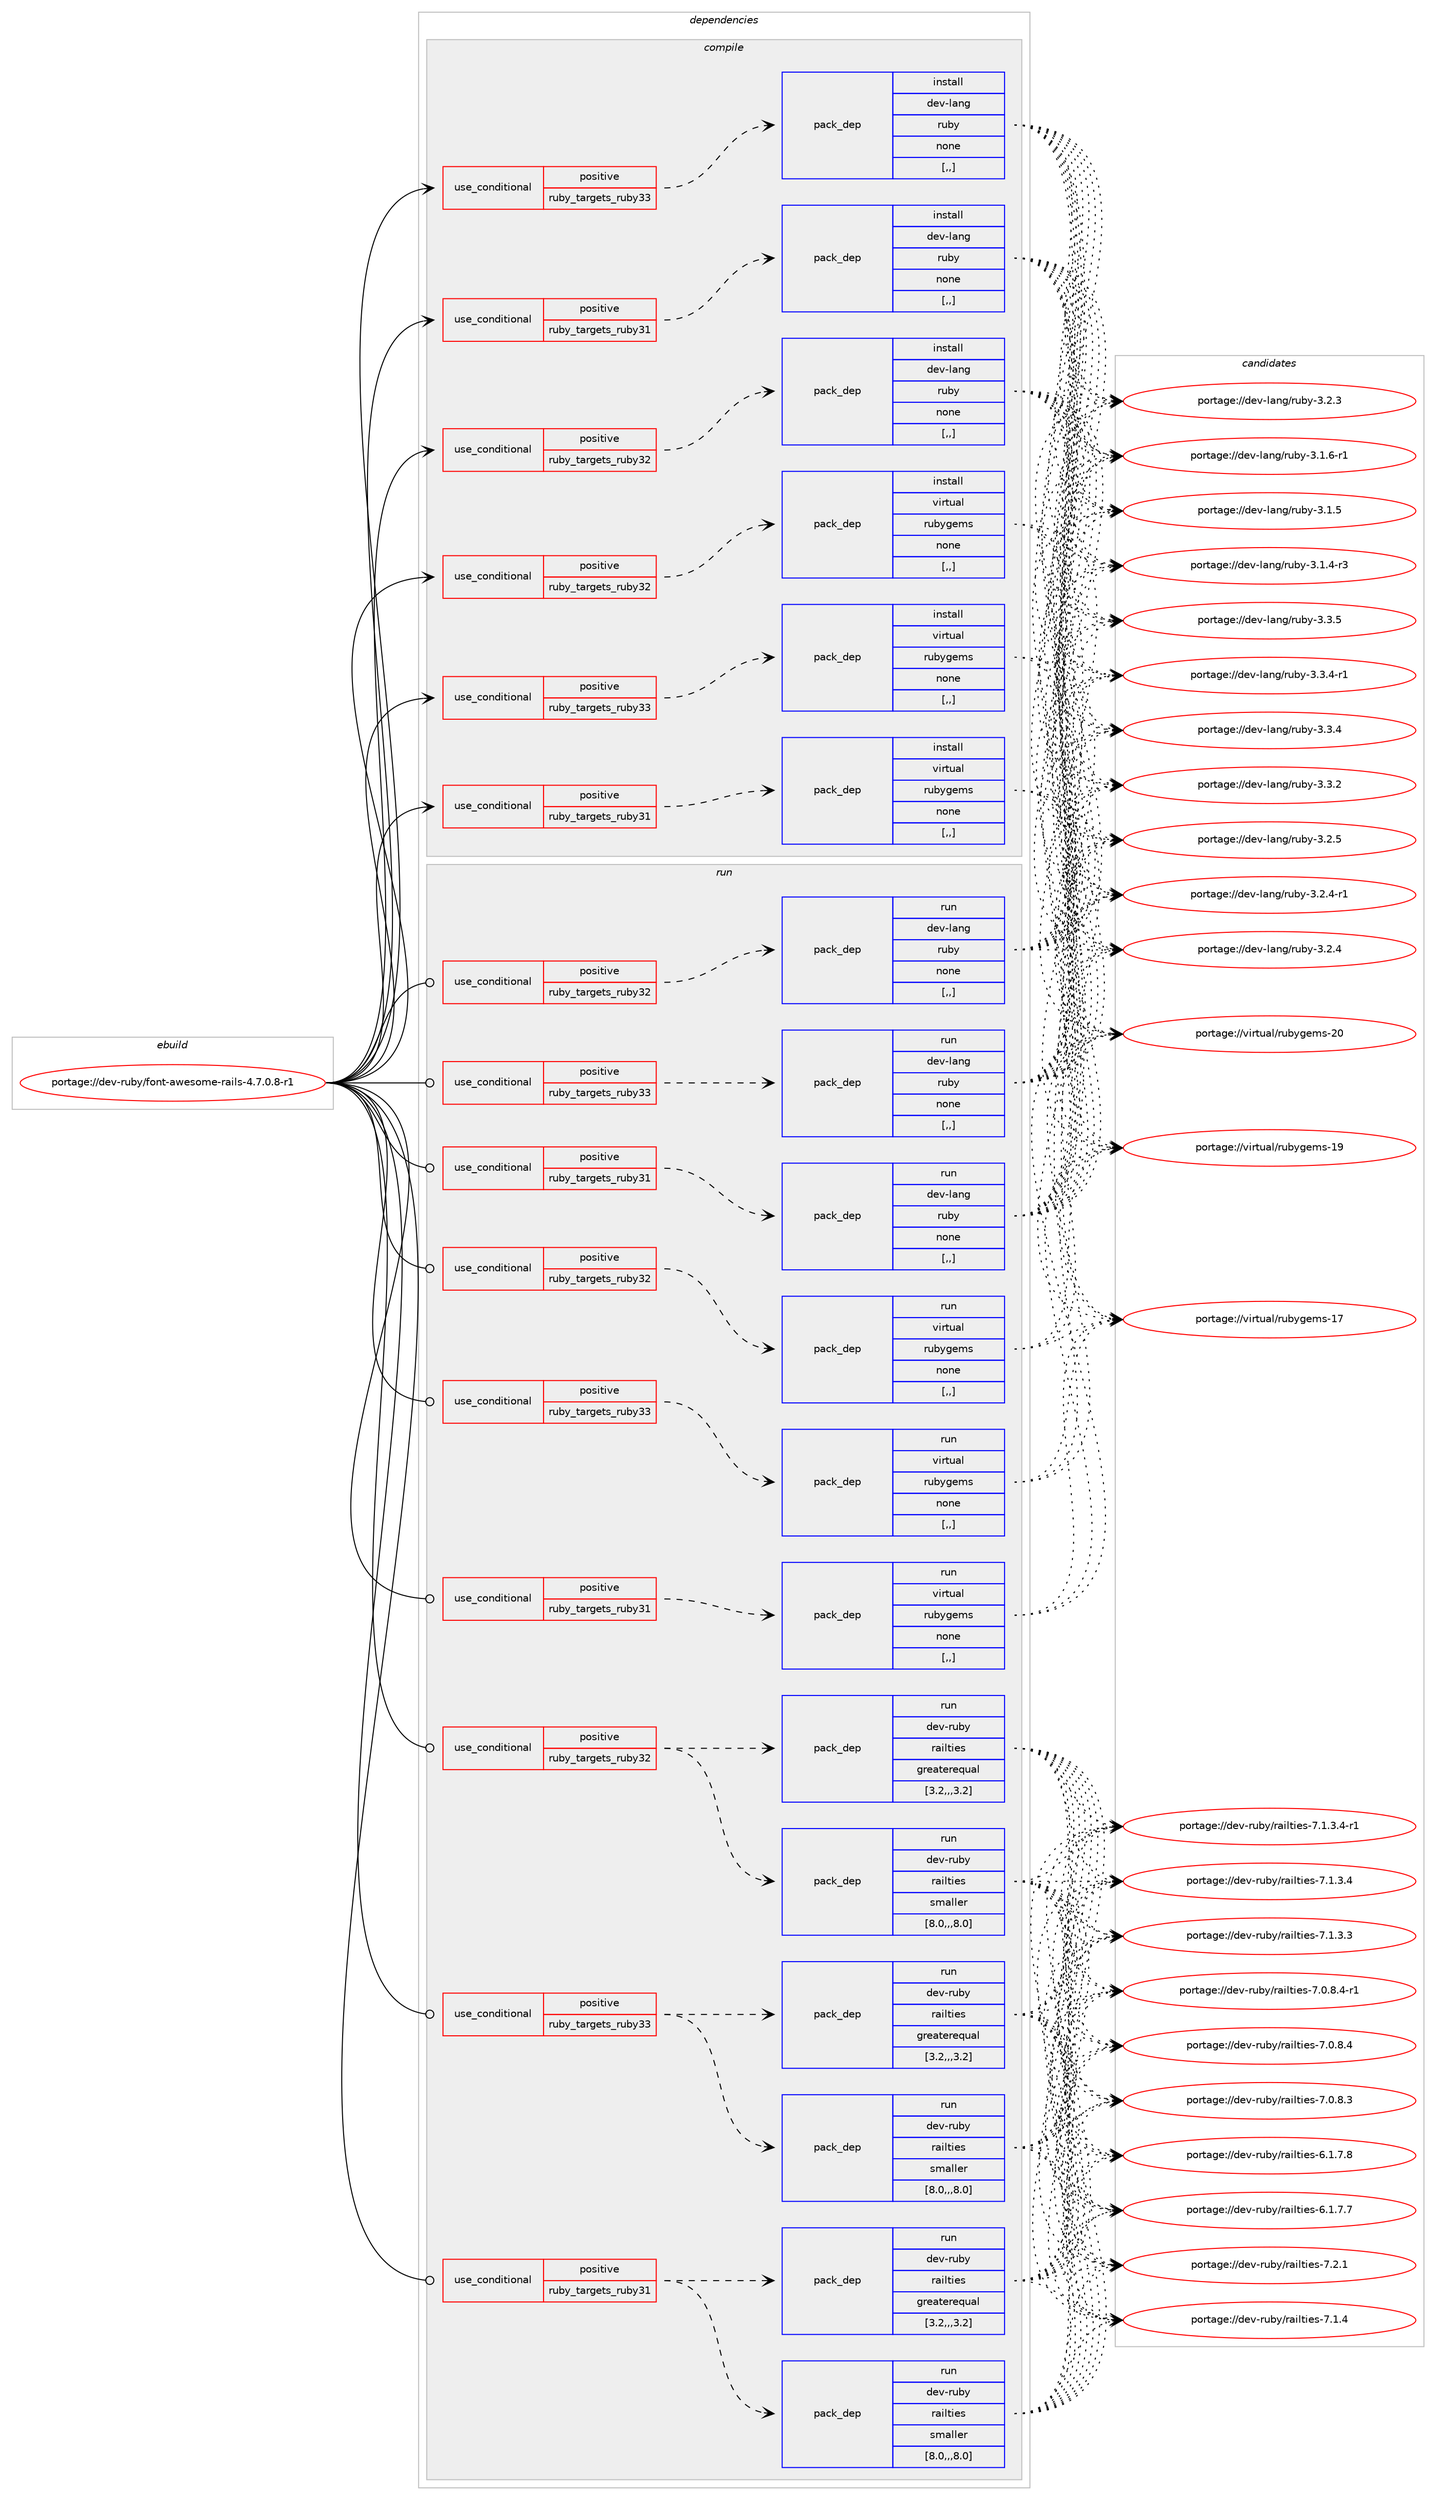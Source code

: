 digraph prolog {

# *************
# Graph options
# *************

newrank=true;
concentrate=true;
compound=true;
graph [rankdir=LR,fontname=Helvetica,fontsize=10,ranksep=1.5];#, ranksep=2.5, nodesep=0.2];
edge  [arrowhead=vee];
node  [fontname=Helvetica,fontsize=10];

# **********
# The ebuild
# **********

subgraph cluster_leftcol {
color=gray;
label=<<i>ebuild</i>>;
id [label="portage://dev-ruby/font-awesome-rails-4.7.0.8-r1", color=red, width=4, href="../dev-ruby/font-awesome-rails-4.7.0.8-r1.svg"];
}

# ****************
# The dependencies
# ****************

subgraph cluster_midcol {
color=gray;
label=<<i>dependencies</i>>;
subgraph cluster_compile {
fillcolor="#eeeeee";
style=filled;
label=<<i>compile</i>>;
subgraph cond179012 {
dependency680419 [label=<<TABLE BORDER="0" CELLBORDER="1" CELLSPACING="0" CELLPADDING="4"><TR><TD ROWSPAN="3" CELLPADDING="10">use_conditional</TD></TR><TR><TD>positive</TD></TR><TR><TD>ruby_targets_ruby31</TD></TR></TABLE>>, shape=none, color=red];
subgraph pack496484 {
dependency680420 [label=<<TABLE BORDER="0" CELLBORDER="1" CELLSPACING="0" CELLPADDING="4" WIDTH="220"><TR><TD ROWSPAN="6" CELLPADDING="30">pack_dep</TD></TR><TR><TD WIDTH="110">install</TD></TR><TR><TD>dev-lang</TD></TR><TR><TD>ruby</TD></TR><TR><TD>none</TD></TR><TR><TD>[,,]</TD></TR></TABLE>>, shape=none, color=blue];
}
dependency680419:e -> dependency680420:w [weight=20,style="dashed",arrowhead="vee"];
}
id:e -> dependency680419:w [weight=20,style="solid",arrowhead="vee"];
subgraph cond179013 {
dependency680421 [label=<<TABLE BORDER="0" CELLBORDER="1" CELLSPACING="0" CELLPADDING="4"><TR><TD ROWSPAN="3" CELLPADDING="10">use_conditional</TD></TR><TR><TD>positive</TD></TR><TR><TD>ruby_targets_ruby31</TD></TR></TABLE>>, shape=none, color=red];
subgraph pack496485 {
dependency680422 [label=<<TABLE BORDER="0" CELLBORDER="1" CELLSPACING="0" CELLPADDING="4" WIDTH="220"><TR><TD ROWSPAN="6" CELLPADDING="30">pack_dep</TD></TR><TR><TD WIDTH="110">install</TD></TR><TR><TD>virtual</TD></TR><TR><TD>rubygems</TD></TR><TR><TD>none</TD></TR><TR><TD>[,,]</TD></TR></TABLE>>, shape=none, color=blue];
}
dependency680421:e -> dependency680422:w [weight=20,style="dashed",arrowhead="vee"];
}
id:e -> dependency680421:w [weight=20,style="solid",arrowhead="vee"];
subgraph cond179014 {
dependency680423 [label=<<TABLE BORDER="0" CELLBORDER="1" CELLSPACING="0" CELLPADDING="4"><TR><TD ROWSPAN="3" CELLPADDING="10">use_conditional</TD></TR><TR><TD>positive</TD></TR><TR><TD>ruby_targets_ruby32</TD></TR></TABLE>>, shape=none, color=red];
subgraph pack496486 {
dependency680424 [label=<<TABLE BORDER="0" CELLBORDER="1" CELLSPACING="0" CELLPADDING="4" WIDTH="220"><TR><TD ROWSPAN="6" CELLPADDING="30">pack_dep</TD></TR><TR><TD WIDTH="110">install</TD></TR><TR><TD>dev-lang</TD></TR><TR><TD>ruby</TD></TR><TR><TD>none</TD></TR><TR><TD>[,,]</TD></TR></TABLE>>, shape=none, color=blue];
}
dependency680423:e -> dependency680424:w [weight=20,style="dashed",arrowhead="vee"];
}
id:e -> dependency680423:w [weight=20,style="solid",arrowhead="vee"];
subgraph cond179015 {
dependency680425 [label=<<TABLE BORDER="0" CELLBORDER="1" CELLSPACING="0" CELLPADDING="4"><TR><TD ROWSPAN="3" CELLPADDING="10">use_conditional</TD></TR><TR><TD>positive</TD></TR><TR><TD>ruby_targets_ruby32</TD></TR></TABLE>>, shape=none, color=red];
subgraph pack496487 {
dependency680426 [label=<<TABLE BORDER="0" CELLBORDER="1" CELLSPACING="0" CELLPADDING="4" WIDTH="220"><TR><TD ROWSPAN="6" CELLPADDING="30">pack_dep</TD></TR><TR><TD WIDTH="110">install</TD></TR><TR><TD>virtual</TD></TR><TR><TD>rubygems</TD></TR><TR><TD>none</TD></TR><TR><TD>[,,]</TD></TR></TABLE>>, shape=none, color=blue];
}
dependency680425:e -> dependency680426:w [weight=20,style="dashed",arrowhead="vee"];
}
id:e -> dependency680425:w [weight=20,style="solid",arrowhead="vee"];
subgraph cond179016 {
dependency680427 [label=<<TABLE BORDER="0" CELLBORDER="1" CELLSPACING="0" CELLPADDING="4"><TR><TD ROWSPAN="3" CELLPADDING="10">use_conditional</TD></TR><TR><TD>positive</TD></TR><TR><TD>ruby_targets_ruby33</TD></TR></TABLE>>, shape=none, color=red];
subgraph pack496488 {
dependency680428 [label=<<TABLE BORDER="0" CELLBORDER="1" CELLSPACING="0" CELLPADDING="4" WIDTH="220"><TR><TD ROWSPAN="6" CELLPADDING="30">pack_dep</TD></TR><TR><TD WIDTH="110">install</TD></TR><TR><TD>dev-lang</TD></TR><TR><TD>ruby</TD></TR><TR><TD>none</TD></TR><TR><TD>[,,]</TD></TR></TABLE>>, shape=none, color=blue];
}
dependency680427:e -> dependency680428:w [weight=20,style="dashed",arrowhead="vee"];
}
id:e -> dependency680427:w [weight=20,style="solid",arrowhead="vee"];
subgraph cond179017 {
dependency680429 [label=<<TABLE BORDER="0" CELLBORDER="1" CELLSPACING="0" CELLPADDING="4"><TR><TD ROWSPAN="3" CELLPADDING="10">use_conditional</TD></TR><TR><TD>positive</TD></TR><TR><TD>ruby_targets_ruby33</TD></TR></TABLE>>, shape=none, color=red];
subgraph pack496489 {
dependency680430 [label=<<TABLE BORDER="0" CELLBORDER="1" CELLSPACING="0" CELLPADDING="4" WIDTH="220"><TR><TD ROWSPAN="6" CELLPADDING="30">pack_dep</TD></TR><TR><TD WIDTH="110">install</TD></TR><TR><TD>virtual</TD></TR><TR><TD>rubygems</TD></TR><TR><TD>none</TD></TR><TR><TD>[,,]</TD></TR></TABLE>>, shape=none, color=blue];
}
dependency680429:e -> dependency680430:w [weight=20,style="dashed",arrowhead="vee"];
}
id:e -> dependency680429:w [weight=20,style="solid",arrowhead="vee"];
}
subgraph cluster_compileandrun {
fillcolor="#eeeeee";
style=filled;
label=<<i>compile and run</i>>;
}
subgraph cluster_run {
fillcolor="#eeeeee";
style=filled;
label=<<i>run</i>>;
subgraph cond179018 {
dependency680431 [label=<<TABLE BORDER="0" CELLBORDER="1" CELLSPACING="0" CELLPADDING="4"><TR><TD ROWSPAN="3" CELLPADDING="10">use_conditional</TD></TR><TR><TD>positive</TD></TR><TR><TD>ruby_targets_ruby31</TD></TR></TABLE>>, shape=none, color=red];
subgraph pack496490 {
dependency680432 [label=<<TABLE BORDER="0" CELLBORDER="1" CELLSPACING="0" CELLPADDING="4" WIDTH="220"><TR><TD ROWSPAN="6" CELLPADDING="30">pack_dep</TD></TR><TR><TD WIDTH="110">run</TD></TR><TR><TD>dev-lang</TD></TR><TR><TD>ruby</TD></TR><TR><TD>none</TD></TR><TR><TD>[,,]</TD></TR></TABLE>>, shape=none, color=blue];
}
dependency680431:e -> dependency680432:w [weight=20,style="dashed",arrowhead="vee"];
}
id:e -> dependency680431:w [weight=20,style="solid",arrowhead="odot"];
subgraph cond179019 {
dependency680433 [label=<<TABLE BORDER="0" CELLBORDER="1" CELLSPACING="0" CELLPADDING="4"><TR><TD ROWSPAN="3" CELLPADDING="10">use_conditional</TD></TR><TR><TD>positive</TD></TR><TR><TD>ruby_targets_ruby31</TD></TR></TABLE>>, shape=none, color=red];
subgraph pack496491 {
dependency680434 [label=<<TABLE BORDER="0" CELLBORDER="1" CELLSPACING="0" CELLPADDING="4" WIDTH="220"><TR><TD ROWSPAN="6" CELLPADDING="30">pack_dep</TD></TR><TR><TD WIDTH="110">run</TD></TR><TR><TD>dev-ruby</TD></TR><TR><TD>railties</TD></TR><TR><TD>smaller</TD></TR><TR><TD>[8.0,,,8.0]</TD></TR></TABLE>>, shape=none, color=blue];
}
dependency680433:e -> dependency680434:w [weight=20,style="dashed",arrowhead="vee"];
subgraph pack496492 {
dependency680435 [label=<<TABLE BORDER="0" CELLBORDER="1" CELLSPACING="0" CELLPADDING="4" WIDTH="220"><TR><TD ROWSPAN="6" CELLPADDING="30">pack_dep</TD></TR><TR><TD WIDTH="110">run</TD></TR><TR><TD>dev-ruby</TD></TR><TR><TD>railties</TD></TR><TR><TD>greaterequal</TD></TR><TR><TD>[3.2,,,3.2]</TD></TR></TABLE>>, shape=none, color=blue];
}
dependency680433:e -> dependency680435:w [weight=20,style="dashed",arrowhead="vee"];
}
id:e -> dependency680433:w [weight=20,style="solid",arrowhead="odot"];
subgraph cond179020 {
dependency680436 [label=<<TABLE BORDER="0" CELLBORDER="1" CELLSPACING="0" CELLPADDING="4"><TR><TD ROWSPAN="3" CELLPADDING="10">use_conditional</TD></TR><TR><TD>positive</TD></TR><TR><TD>ruby_targets_ruby31</TD></TR></TABLE>>, shape=none, color=red];
subgraph pack496493 {
dependency680437 [label=<<TABLE BORDER="0" CELLBORDER="1" CELLSPACING="0" CELLPADDING="4" WIDTH="220"><TR><TD ROWSPAN="6" CELLPADDING="30">pack_dep</TD></TR><TR><TD WIDTH="110">run</TD></TR><TR><TD>virtual</TD></TR><TR><TD>rubygems</TD></TR><TR><TD>none</TD></TR><TR><TD>[,,]</TD></TR></TABLE>>, shape=none, color=blue];
}
dependency680436:e -> dependency680437:w [weight=20,style="dashed",arrowhead="vee"];
}
id:e -> dependency680436:w [weight=20,style="solid",arrowhead="odot"];
subgraph cond179021 {
dependency680438 [label=<<TABLE BORDER="0" CELLBORDER="1" CELLSPACING="0" CELLPADDING="4"><TR><TD ROWSPAN="3" CELLPADDING="10">use_conditional</TD></TR><TR><TD>positive</TD></TR><TR><TD>ruby_targets_ruby32</TD></TR></TABLE>>, shape=none, color=red];
subgraph pack496494 {
dependency680439 [label=<<TABLE BORDER="0" CELLBORDER="1" CELLSPACING="0" CELLPADDING="4" WIDTH="220"><TR><TD ROWSPAN="6" CELLPADDING="30">pack_dep</TD></TR><TR><TD WIDTH="110">run</TD></TR><TR><TD>dev-lang</TD></TR><TR><TD>ruby</TD></TR><TR><TD>none</TD></TR><TR><TD>[,,]</TD></TR></TABLE>>, shape=none, color=blue];
}
dependency680438:e -> dependency680439:w [weight=20,style="dashed",arrowhead="vee"];
}
id:e -> dependency680438:w [weight=20,style="solid",arrowhead="odot"];
subgraph cond179022 {
dependency680440 [label=<<TABLE BORDER="0" CELLBORDER="1" CELLSPACING="0" CELLPADDING="4"><TR><TD ROWSPAN="3" CELLPADDING="10">use_conditional</TD></TR><TR><TD>positive</TD></TR><TR><TD>ruby_targets_ruby32</TD></TR></TABLE>>, shape=none, color=red];
subgraph pack496495 {
dependency680441 [label=<<TABLE BORDER="0" CELLBORDER="1" CELLSPACING="0" CELLPADDING="4" WIDTH="220"><TR><TD ROWSPAN="6" CELLPADDING="30">pack_dep</TD></TR><TR><TD WIDTH="110">run</TD></TR><TR><TD>dev-ruby</TD></TR><TR><TD>railties</TD></TR><TR><TD>smaller</TD></TR><TR><TD>[8.0,,,8.0]</TD></TR></TABLE>>, shape=none, color=blue];
}
dependency680440:e -> dependency680441:w [weight=20,style="dashed",arrowhead="vee"];
subgraph pack496496 {
dependency680442 [label=<<TABLE BORDER="0" CELLBORDER="1" CELLSPACING="0" CELLPADDING="4" WIDTH="220"><TR><TD ROWSPAN="6" CELLPADDING="30">pack_dep</TD></TR><TR><TD WIDTH="110">run</TD></TR><TR><TD>dev-ruby</TD></TR><TR><TD>railties</TD></TR><TR><TD>greaterequal</TD></TR><TR><TD>[3.2,,,3.2]</TD></TR></TABLE>>, shape=none, color=blue];
}
dependency680440:e -> dependency680442:w [weight=20,style="dashed",arrowhead="vee"];
}
id:e -> dependency680440:w [weight=20,style="solid",arrowhead="odot"];
subgraph cond179023 {
dependency680443 [label=<<TABLE BORDER="0" CELLBORDER="1" CELLSPACING="0" CELLPADDING="4"><TR><TD ROWSPAN="3" CELLPADDING="10">use_conditional</TD></TR><TR><TD>positive</TD></TR><TR><TD>ruby_targets_ruby32</TD></TR></TABLE>>, shape=none, color=red];
subgraph pack496497 {
dependency680444 [label=<<TABLE BORDER="0" CELLBORDER="1" CELLSPACING="0" CELLPADDING="4" WIDTH="220"><TR><TD ROWSPAN="6" CELLPADDING="30">pack_dep</TD></TR><TR><TD WIDTH="110">run</TD></TR><TR><TD>virtual</TD></TR><TR><TD>rubygems</TD></TR><TR><TD>none</TD></TR><TR><TD>[,,]</TD></TR></TABLE>>, shape=none, color=blue];
}
dependency680443:e -> dependency680444:w [weight=20,style="dashed",arrowhead="vee"];
}
id:e -> dependency680443:w [weight=20,style="solid",arrowhead="odot"];
subgraph cond179024 {
dependency680445 [label=<<TABLE BORDER="0" CELLBORDER="1" CELLSPACING="0" CELLPADDING="4"><TR><TD ROWSPAN="3" CELLPADDING="10">use_conditional</TD></TR><TR><TD>positive</TD></TR><TR><TD>ruby_targets_ruby33</TD></TR></TABLE>>, shape=none, color=red];
subgraph pack496498 {
dependency680446 [label=<<TABLE BORDER="0" CELLBORDER="1" CELLSPACING="0" CELLPADDING="4" WIDTH="220"><TR><TD ROWSPAN="6" CELLPADDING="30">pack_dep</TD></TR><TR><TD WIDTH="110">run</TD></TR><TR><TD>dev-lang</TD></TR><TR><TD>ruby</TD></TR><TR><TD>none</TD></TR><TR><TD>[,,]</TD></TR></TABLE>>, shape=none, color=blue];
}
dependency680445:e -> dependency680446:w [weight=20,style="dashed",arrowhead="vee"];
}
id:e -> dependency680445:w [weight=20,style="solid",arrowhead="odot"];
subgraph cond179025 {
dependency680447 [label=<<TABLE BORDER="0" CELLBORDER="1" CELLSPACING="0" CELLPADDING="4"><TR><TD ROWSPAN="3" CELLPADDING="10">use_conditional</TD></TR><TR><TD>positive</TD></TR><TR><TD>ruby_targets_ruby33</TD></TR></TABLE>>, shape=none, color=red];
subgraph pack496499 {
dependency680448 [label=<<TABLE BORDER="0" CELLBORDER="1" CELLSPACING="0" CELLPADDING="4" WIDTH="220"><TR><TD ROWSPAN="6" CELLPADDING="30">pack_dep</TD></TR><TR><TD WIDTH="110">run</TD></TR><TR><TD>dev-ruby</TD></TR><TR><TD>railties</TD></TR><TR><TD>smaller</TD></TR><TR><TD>[8.0,,,8.0]</TD></TR></TABLE>>, shape=none, color=blue];
}
dependency680447:e -> dependency680448:w [weight=20,style="dashed",arrowhead="vee"];
subgraph pack496500 {
dependency680449 [label=<<TABLE BORDER="0" CELLBORDER="1" CELLSPACING="0" CELLPADDING="4" WIDTH="220"><TR><TD ROWSPAN="6" CELLPADDING="30">pack_dep</TD></TR><TR><TD WIDTH="110">run</TD></TR><TR><TD>dev-ruby</TD></TR><TR><TD>railties</TD></TR><TR><TD>greaterequal</TD></TR><TR><TD>[3.2,,,3.2]</TD></TR></TABLE>>, shape=none, color=blue];
}
dependency680447:e -> dependency680449:w [weight=20,style="dashed",arrowhead="vee"];
}
id:e -> dependency680447:w [weight=20,style="solid",arrowhead="odot"];
subgraph cond179026 {
dependency680450 [label=<<TABLE BORDER="0" CELLBORDER="1" CELLSPACING="0" CELLPADDING="4"><TR><TD ROWSPAN="3" CELLPADDING="10">use_conditional</TD></TR><TR><TD>positive</TD></TR><TR><TD>ruby_targets_ruby33</TD></TR></TABLE>>, shape=none, color=red];
subgraph pack496501 {
dependency680451 [label=<<TABLE BORDER="0" CELLBORDER="1" CELLSPACING="0" CELLPADDING="4" WIDTH="220"><TR><TD ROWSPAN="6" CELLPADDING="30">pack_dep</TD></TR><TR><TD WIDTH="110">run</TD></TR><TR><TD>virtual</TD></TR><TR><TD>rubygems</TD></TR><TR><TD>none</TD></TR><TR><TD>[,,]</TD></TR></TABLE>>, shape=none, color=blue];
}
dependency680450:e -> dependency680451:w [weight=20,style="dashed",arrowhead="vee"];
}
id:e -> dependency680450:w [weight=20,style="solid",arrowhead="odot"];
}
}

# **************
# The candidates
# **************

subgraph cluster_choices {
rank=same;
color=gray;
label=<<i>candidates</i>>;

subgraph choice496484 {
color=black;
nodesep=1;
choice10010111845108971101034711411798121455146514653 [label="portage://dev-lang/ruby-3.3.5", color=red, width=4,href="../dev-lang/ruby-3.3.5.svg"];
choice100101118451089711010347114117981214551465146524511449 [label="portage://dev-lang/ruby-3.3.4-r1", color=red, width=4,href="../dev-lang/ruby-3.3.4-r1.svg"];
choice10010111845108971101034711411798121455146514652 [label="portage://dev-lang/ruby-3.3.4", color=red, width=4,href="../dev-lang/ruby-3.3.4.svg"];
choice10010111845108971101034711411798121455146514650 [label="portage://dev-lang/ruby-3.3.2", color=red, width=4,href="../dev-lang/ruby-3.3.2.svg"];
choice10010111845108971101034711411798121455146504653 [label="portage://dev-lang/ruby-3.2.5", color=red, width=4,href="../dev-lang/ruby-3.2.5.svg"];
choice100101118451089711010347114117981214551465046524511449 [label="portage://dev-lang/ruby-3.2.4-r1", color=red, width=4,href="../dev-lang/ruby-3.2.4-r1.svg"];
choice10010111845108971101034711411798121455146504652 [label="portage://dev-lang/ruby-3.2.4", color=red, width=4,href="../dev-lang/ruby-3.2.4.svg"];
choice10010111845108971101034711411798121455146504651 [label="portage://dev-lang/ruby-3.2.3", color=red, width=4,href="../dev-lang/ruby-3.2.3.svg"];
choice100101118451089711010347114117981214551464946544511449 [label="portage://dev-lang/ruby-3.1.6-r1", color=red, width=4,href="../dev-lang/ruby-3.1.6-r1.svg"];
choice10010111845108971101034711411798121455146494653 [label="portage://dev-lang/ruby-3.1.5", color=red, width=4,href="../dev-lang/ruby-3.1.5.svg"];
choice100101118451089711010347114117981214551464946524511451 [label="portage://dev-lang/ruby-3.1.4-r3", color=red, width=4,href="../dev-lang/ruby-3.1.4-r3.svg"];
dependency680420:e -> choice10010111845108971101034711411798121455146514653:w [style=dotted,weight="100"];
dependency680420:e -> choice100101118451089711010347114117981214551465146524511449:w [style=dotted,weight="100"];
dependency680420:e -> choice10010111845108971101034711411798121455146514652:w [style=dotted,weight="100"];
dependency680420:e -> choice10010111845108971101034711411798121455146514650:w [style=dotted,weight="100"];
dependency680420:e -> choice10010111845108971101034711411798121455146504653:w [style=dotted,weight="100"];
dependency680420:e -> choice100101118451089711010347114117981214551465046524511449:w [style=dotted,weight="100"];
dependency680420:e -> choice10010111845108971101034711411798121455146504652:w [style=dotted,weight="100"];
dependency680420:e -> choice10010111845108971101034711411798121455146504651:w [style=dotted,weight="100"];
dependency680420:e -> choice100101118451089711010347114117981214551464946544511449:w [style=dotted,weight="100"];
dependency680420:e -> choice10010111845108971101034711411798121455146494653:w [style=dotted,weight="100"];
dependency680420:e -> choice100101118451089711010347114117981214551464946524511451:w [style=dotted,weight="100"];
}
subgraph choice496485 {
color=black;
nodesep=1;
choice118105114116117971084711411798121103101109115455048 [label="portage://virtual/rubygems-20", color=red, width=4,href="../virtual/rubygems-20.svg"];
choice118105114116117971084711411798121103101109115454957 [label="portage://virtual/rubygems-19", color=red, width=4,href="../virtual/rubygems-19.svg"];
choice118105114116117971084711411798121103101109115454955 [label="portage://virtual/rubygems-17", color=red, width=4,href="../virtual/rubygems-17.svg"];
dependency680422:e -> choice118105114116117971084711411798121103101109115455048:w [style=dotted,weight="100"];
dependency680422:e -> choice118105114116117971084711411798121103101109115454957:w [style=dotted,weight="100"];
dependency680422:e -> choice118105114116117971084711411798121103101109115454955:w [style=dotted,weight="100"];
}
subgraph choice496486 {
color=black;
nodesep=1;
choice10010111845108971101034711411798121455146514653 [label="portage://dev-lang/ruby-3.3.5", color=red, width=4,href="../dev-lang/ruby-3.3.5.svg"];
choice100101118451089711010347114117981214551465146524511449 [label="portage://dev-lang/ruby-3.3.4-r1", color=red, width=4,href="../dev-lang/ruby-3.3.4-r1.svg"];
choice10010111845108971101034711411798121455146514652 [label="portage://dev-lang/ruby-3.3.4", color=red, width=4,href="../dev-lang/ruby-3.3.4.svg"];
choice10010111845108971101034711411798121455146514650 [label="portage://dev-lang/ruby-3.3.2", color=red, width=4,href="../dev-lang/ruby-3.3.2.svg"];
choice10010111845108971101034711411798121455146504653 [label="portage://dev-lang/ruby-3.2.5", color=red, width=4,href="../dev-lang/ruby-3.2.5.svg"];
choice100101118451089711010347114117981214551465046524511449 [label="portage://dev-lang/ruby-3.2.4-r1", color=red, width=4,href="../dev-lang/ruby-3.2.4-r1.svg"];
choice10010111845108971101034711411798121455146504652 [label="portage://dev-lang/ruby-3.2.4", color=red, width=4,href="../dev-lang/ruby-3.2.4.svg"];
choice10010111845108971101034711411798121455146504651 [label="portage://dev-lang/ruby-3.2.3", color=red, width=4,href="../dev-lang/ruby-3.2.3.svg"];
choice100101118451089711010347114117981214551464946544511449 [label="portage://dev-lang/ruby-3.1.6-r1", color=red, width=4,href="../dev-lang/ruby-3.1.6-r1.svg"];
choice10010111845108971101034711411798121455146494653 [label="portage://dev-lang/ruby-3.1.5", color=red, width=4,href="../dev-lang/ruby-3.1.5.svg"];
choice100101118451089711010347114117981214551464946524511451 [label="portage://dev-lang/ruby-3.1.4-r3", color=red, width=4,href="../dev-lang/ruby-3.1.4-r3.svg"];
dependency680424:e -> choice10010111845108971101034711411798121455146514653:w [style=dotted,weight="100"];
dependency680424:e -> choice100101118451089711010347114117981214551465146524511449:w [style=dotted,weight="100"];
dependency680424:e -> choice10010111845108971101034711411798121455146514652:w [style=dotted,weight="100"];
dependency680424:e -> choice10010111845108971101034711411798121455146514650:w [style=dotted,weight="100"];
dependency680424:e -> choice10010111845108971101034711411798121455146504653:w [style=dotted,weight="100"];
dependency680424:e -> choice100101118451089711010347114117981214551465046524511449:w [style=dotted,weight="100"];
dependency680424:e -> choice10010111845108971101034711411798121455146504652:w [style=dotted,weight="100"];
dependency680424:e -> choice10010111845108971101034711411798121455146504651:w [style=dotted,weight="100"];
dependency680424:e -> choice100101118451089711010347114117981214551464946544511449:w [style=dotted,weight="100"];
dependency680424:e -> choice10010111845108971101034711411798121455146494653:w [style=dotted,weight="100"];
dependency680424:e -> choice100101118451089711010347114117981214551464946524511451:w [style=dotted,weight="100"];
}
subgraph choice496487 {
color=black;
nodesep=1;
choice118105114116117971084711411798121103101109115455048 [label="portage://virtual/rubygems-20", color=red, width=4,href="../virtual/rubygems-20.svg"];
choice118105114116117971084711411798121103101109115454957 [label="portage://virtual/rubygems-19", color=red, width=4,href="../virtual/rubygems-19.svg"];
choice118105114116117971084711411798121103101109115454955 [label="portage://virtual/rubygems-17", color=red, width=4,href="../virtual/rubygems-17.svg"];
dependency680426:e -> choice118105114116117971084711411798121103101109115455048:w [style=dotted,weight="100"];
dependency680426:e -> choice118105114116117971084711411798121103101109115454957:w [style=dotted,weight="100"];
dependency680426:e -> choice118105114116117971084711411798121103101109115454955:w [style=dotted,weight="100"];
}
subgraph choice496488 {
color=black;
nodesep=1;
choice10010111845108971101034711411798121455146514653 [label="portage://dev-lang/ruby-3.3.5", color=red, width=4,href="../dev-lang/ruby-3.3.5.svg"];
choice100101118451089711010347114117981214551465146524511449 [label="portage://dev-lang/ruby-3.3.4-r1", color=red, width=4,href="../dev-lang/ruby-3.3.4-r1.svg"];
choice10010111845108971101034711411798121455146514652 [label="portage://dev-lang/ruby-3.3.4", color=red, width=4,href="../dev-lang/ruby-3.3.4.svg"];
choice10010111845108971101034711411798121455146514650 [label="portage://dev-lang/ruby-3.3.2", color=red, width=4,href="../dev-lang/ruby-3.3.2.svg"];
choice10010111845108971101034711411798121455146504653 [label="portage://dev-lang/ruby-3.2.5", color=red, width=4,href="../dev-lang/ruby-3.2.5.svg"];
choice100101118451089711010347114117981214551465046524511449 [label="portage://dev-lang/ruby-3.2.4-r1", color=red, width=4,href="../dev-lang/ruby-3.2.4-r1.svg"];
choice10010111845108971101034711411798121455146504652 [label="portage://dev-lang/ruby-3.2.4", color=red, width=4,href="../dev-lang/ruby-3.2.4.svg"];
choice10010111845108971101034711411798121455146504651 [label="portage://dev-lang/ruby-3.2.3", color=red, width=4,href="../dev-lang/ruby-3.2.3.svg"];
choice100101118451089711010347114117981214551464946544511449 [label="portage://dev-lang/ruby-3.1.6-r1", color=red, width=4,href="../dev-lang/ruby-3.1.6-r1.svg"];
choice10010111845108971101034711411798121455146494653 [label="portage://dev-lang/ruby-3.1.5", color=red, width=4,href="../dev-lang/ruby-3.1.5.svg"];
choice100101118451089711010347114117981214551464946524511451 [label="portage://dev-lang/ruby-3.1.4-r3", color=red, width=4,href="../dev-lang/ruby-3.1.4-r3.svg"];
dependency680428:e -> choice10010111845108971101034711411798121455146514653:w [style=dotted,weight="100"];
dependency680428:e -> choice100101118451089711010347114117981214551465146524511449:w [style=dotted,weight="100"];
dependency680428:e -> choice10010111845108971101034711411798121455146514652:w [style=dotted,weight="100"];
dependency680428:e -> choice10010111845108971101034711411798121455146514650:w [style=dotted,weight="100"];
dependency680428:e -> choice10010111845108971101034711411798121455146504653:w [style=dotted,weight="100"];
dependency680428:e -> choice100101118451089711010347114117981214551465046524511449:w [style=dotted,weight="100"];
dependency680428:e -> choice10010111845108971101034711411798121455146504652:w [style=dotted,weight="100"];
dependency680428:e -> choice10010111845108971101034711411798121455146504651:w [style=dotted,weight="100"];
dependency680428:e -> choice100101118451089711010347114117981214551464946544511449:w [style=dotted,weight="100"];
dependency680428:e -> choice10010111845108971101034711411798121455146494653:w [style=dotted,weight="100"];
dependency680428:e -> choice100101118451089711010347114117981214551464946524511451:w [style=dotted,weight="100"];
}
subgraph choice496489 {
color=black;
nodesep=1;
choice118105114116117971084711411798121103101109115455048 [label="portage://virtual/rubygems-20", color=red, width=4,href="../virtual/rubygems-20.svg"];
choice118105114116117971084711411798121103101109115454957 [label="portage://virtual/rubygems-19", color=red, width=4,href="../virtual/rubygems-19.svg"];
choice118105114116117971084711411798121103101109115454955 [label="portage://virtual/rubygems-17", color=red, width=4,href="../virtual/rubygems-17.svg"];
dependency680430:e -> choice118105114116117971084711411798121103101109115455048:w [style=dotted,weight="100"];
dependency680430:e -> choice118105114116117971084711411798121103101109115454957:w [style=dotted,weight="100"];
dependency680430:e -> choice118105114116117971084711411798121103101109115454955:w [style=dotted,weight="100"];
}
subgraph choice496490 {
color=black;
nodesep=1;
choice10010111845108971101034711411798121455146514653 [label="portage://dev-lang/ruby-3.3.5", color=red, width=4,href="../dev-lang/ruby-3.3.5.svg"];
choice100101118451089711010347114117981214551465146524511449 [label="portage://dev-lang/ruby-3.3.4-r1", color=red, width=4,href="../dev-lang/ruby-3.3.4-r1.svg"];
choice10010111845108971101034711411798121455146514652 [label="portage://dev-lang/ruby-3.3.4", color=red, width=4,href="../dev-lang/ruby-3.3.4.svg"];
choice10010111845108971101034711411798121455146514650 [label="portage://dev-lang/ruby-3.3.2", color=red, width=4,href="../dev-lang/ruby-3.3.2.svg"];
choice10010111845108971101034711411798121455146504653 [label="portage://dev-lang/ruby-3.2.5", color=red, width=4,href="../dev-lang/ruby-3.2.5.svg"];
choice100101118451089711010347114117981214551465046524511449 [label="portage://dev-lang/ruby-3.2.4-r1", color=red, width=4,href="../dev-lang/ruby-3.2.4-r1.svg"];
choice10010111845108971101034711411798121455146504652 [label="portage://dev-lang/ruby-3.2.4", color=red, width=4,href="../dev-lang/ruby-3.2.4.svg"];
choice10010111845108971101034711411798121455146504651 [label="portage://dev-lang/ruby-3.2.3", color=red, width=4,href="../dev-lang/ruby-3.2.3.svg"];
choice100101118451089711010347114117981214551464946544511449 [label="portage://dev-lang/ruby-3.1.6-r1", color=red, width=4,href="../dev-lang/ruby-3.1.6-r1.svg"];
choice10010111845108971101034711411798121455146494653 [label="portage://dev-lang/ruby-3.1.5", color=red, width=4,href="../dev-lang/ruby-3.1.5.svg"];
choice100101118451089711010347114117981214551464946524511451 [label="portage://dev-lang/ruby-3.1.4-r3", color=red, width=4,href="../dev-lang/ruby-3.1.4-r3.svg"];
dependency680432:e -> choice10010111845108971101034711411798121455146514653:w [style=dotted,weight="100"];
dependency680432:e -> choice100101118451089711010347114117981214551465146524511449:w [style=dotted,weight="100"];
dependency680432:e -> choice10010111845108971101034711411798121455146514652:w [style=dotted,weight="100"];
dependency680432:e -> choice10010111845108971101034711411798121455146514650:w [style=dotted,weight="100"];
dependency680432:e -> choice10010111845108971101034711411798121455146504653:w [style=dotted,weight="100"];
dependency680432:e -> choice100101118451089711010347114117981214551465046524511449:w [style=dotted,weight="100"];
dependency680432:e -> choice10010111845108971101034711411798121455146504652:w [style=dotted,weight="100"];
dependency680432:e -> choice10010111845108971101034711411798121455146504651:w [style=dotted,weight="100"];
dependency680432:e -> choice100101118451089711010347114117981214551464946544511449:w [style=dotted,weight="100"];
dependency680432:e -> choice10010111845108971101034711411798121455146494653:w [style=dotted,weight="100"];
dependency680432:e -> choice100101118451089711010347114117981214551464946524511451:w [style=dotted,weight="100"];
}
subgraph choice496491 {
color=black;
nodesep=1;
choice10010111845114117981214711497105108116105101115455546504649 [label="portage://dev-ruby/railties-7.2.1", color=red, width=4,href="../dev-ruby/railties-7.2.1.svg"];
choice10010111845114117981214711497105108116105101115455546494652 [label="portage://dev-ruby/railties-7.1.4", color=red, width=4,href="../dev-ruby/railties-7.1.4.svg"];
choice1001011184511411798121471149710510811610510111545554649465146524511449 [label="portage://dev-ruby/railties-7.1.3.4-r1", color=red, width=4,href="../dev-ruby/railties-7.1.3.4-r1.svg"];
choice100101118451141179812147114971051081161051011154555464946514652 [label="portage://dev-ruby/railties-7.1.3.4", color=red, width=4,href="../dev-ruby/railties-7.1.3.4.svg"];
choice100101118451141179812147114971051081161051011154555464946514651 [label="portage://dev-ruby/railties-7.1.3.3", color=red, width=4,href="../dev-ruby/railties-7.1.3.3.svg"];
choice1001011184511411798121471149710510811610510111545554648465646524511449 [label="portage://dev-ruby/railties-7.0.8.4-r1", color=red, width=4,href="../dev-ruby/railties-7.0.8.4-r1.svg"];
choice100101118451141179812147114971051081161051011154555464846564652 [label="portage://dev-ruby/railties-7.0.8.4", color=red, width=4,href="../dev-ruby/railties-7.0.8.4.svg"];
choice100101118451141179812147114971051081161051011154555464846564651 [label="portage://dev-ruby/railties-7.0.8.3", color=red, width=4,href="../dev-ruby/railties-7.0.8.3.svg"];
choice100101118451141179812147114971051081161051011154554464946554656 [label="portage://dev-ruby/railties-6.1.7.8", color=red, width=4,href="../dev-ruby/railties-6.1.7.8.svg"];
choice100101118451141179812147114971051081161051011154554464946554655 [label="portage://dev-ruby/railties-6.1.7.7", color=red, width=4,href="../dev-ruby/railties-6.1.7.7.svg"];
dependency680434:e -> choice10010111845114117981214711497105108116105101115455546504649:w [style=dotted,weight="100"];
dependency680434:e -> choice10010111845114117981214711497105108116105101115455546494652:w [style=dotted,weight="100"];
dependency680434:e -> choice1001011184511411798121471149710510811610510111545554649465146524511449:w [style=dotted,weight="100"];
dependency680434:e -> choice100101118451141179812147114971051081161051011154555464946514652:w [style=dotted,weight="100"];
dependency680434:e -> choice100101118451141179812147114971051081161051011154555464946514651:w [style=dotted,weight="100"];
dependency680434:e -> choice1001011184511411798121471149710510811610510111545554648465646524511449:w [style=dotted,weight="100"];
dependency680434:e -> choice100101118451141179812147114971051081161051011154555464846564652:w [style=dotted,weight="100"];
dependency680434:e -> choice100101118451141179812147114971051081161051011154555464846564651:w [style=dotted,weight="100"];
dependency680434:e -> choice100101118451141179812147114971051081161051011154554464946554656:w [style=dotted,weight="100"];
dependency680434:e -> choice100101118451141179812147114971051081161051011154554464946554655:w [style=dotted,weight="100"];
}
subgraph choice496492 {
color=black;
nodesep=1;
choice10010111845114117981214711497105108116105101115455546504649 [label="portage://dev-ruby/railties-7.2.1", color=red, width=4,href="../dev-ruby/railties-7.2.1.svg"];
choice10010111845114117981214711497105108116105101115455546494652 [label="portage://dev-ruby/railties-7.1.4", color=red, width=4,href="../dev-ruby/railties-7.1.4.svg"];
choice1001011184511411798121471149710510811610510111545554649465146524511449 [label="portage://dev-ruby/railties-7.1.3.4-r1", color=red, width=4,href="../dev-ruby/railties-7.1.3.4-r1.svg"];
choice100101118451141179812147114971051081161051011154555464946514652 [label="portage://dev-ruby/railties-7.1.3.4", color=red, width=4,href="../dev-ruby/railties-7.1.3.4.svg"];
choice100101118451141179812147114971051081161051011154555464946514651 [label="portage://dev-ruby/railties-7.1.3.3", color=red, width=4,href="../dev-ruby/railties-7.1.3.3.svg"];
choice1001011184511411798121471149710510811610510111545554648465646524511449 [label="portage://dev-ruby/railties-7.0.8.4-r1", color=red, width=4,href="../dev-ruby/railties-7.0.8.4-r1.svg"];
choice100101118451141179812147114971051081161051011154555464846564652 [label="portage://dev-ruby/railties-7.0.8.4", color=red, width=4,href="../dev-ruby/railties-7.0.8.4.svg"];
choice100101118451141179812147114971051081161051011154555464846564651 [label="portage://dev-ruby/railties-7.0.8.3", color=red, width=4,href="../dev-ruby/railties-7.0.8.3.svg"];
choice100101118451141179812147114971051081161051011154554464946554656 [label="portage://dev-ruby/railties-6.1.7.8", color=red, width=4,href="../dev-ruby/railties-6.1.7.8.svg"];
choice100101118451141179812147114971051081161051011154554464946554655 [label="portage://dev-ruby/railties-6.1.7.7", color=red, width=4,href="../dev-ruby/railties-6.1.7.7.svg"];
dependency680435:e -> choice10010111845114117981214711497105108116105101115455546504649:w [style=dotted,weight="100"];
dependency680435:e -> choice10010111845114117981214711497105108116105101115455546494652:w [style=dotted,weight="100"];
dependency680435:e -> choice1001011184511411798121471149710510811610510111545554649465146524511449:w [style=dotted,weight="100"];
dependency680435:e -> choice100101118451141179812147114971051081161051011154555464946514652:w [style=dotted,weight="100"];
dependency680435:e -> choice100101118451141179812147114971051081161051011154555464946514651:w [style=dotted,weight="100"];
dependency680435:e -> choice1001011184511411798121471149710510811610510111545554648465646524511449:w [style=dotted,weight="100"];
dependency680435:e -> choice100101118451141179812147114971051081161051011154555464846564652:w [style=dotted,weight="100"];
dependency680435:e -> choice100101118451141179812147114971051081161051011154555464846564651:w [style=dotted,weight="100"];
dependency680435:e -> choice100101118451141179812147114971051081161051011154554464946554656:w [style=dotted,weight="100"];
dependency680435:e -> choice100101118451141179812147114971051081161051011154554464946554655:w [style=dotted,weight="100"];
}
subgraph choice496493 {
color=black;
nodesep=1;
choice118105114116117971084711411798121103101109115455048 [label="portage://virtual/rubygems-20", color=red, width=4,href="../virtual/rubygems-20.svg"];
choice118105114116117971084711411798121103101109115454957 [label="portage://virtual/rubygems-19", color=red, width=4,href="../virtual/rubygems-19.svg"];
choice118105114116117971084711411798121103101109115454955 [label="portage://virtual/rubygems-17", color=red, width=4,href="../virtual/rubygems-17.svg"];
dependency680437:e -> choice118105114116117971084711411798121103101109115455048:w [style=dotted,weight="100"];
dependency680437:e -> choice118105114116117971084711411798121103101109115454957:w [style=dotted,weight="100"];
dependency680437:e -> choice118105114116117971084711411798121103101109115454955:w [style=dotted,weight="100"];
}
subgraph choice496494 {
color=black;
nodesep=1;
choice10010111845108971101034711411798121455146514653 [label="portage://dev-lang/ruby-3.3.5", color=red, width=4,href="../dev-lang/ruby-3.3.5.svg"];
choice100101118451089711010347114117981214551465146524511449 [label="portage://dev-lang/ruby-3.3.4-r1", color=red, width=4,href="../dev-lang/ruby-3.3.4-r1.svg"];
choice10010111845108971101034711411798121455146514652 [label="portage://dev-lang/ruby-3.3.4", color=red, width=4,href="../dev-lang/ruby-3.3.4.svg"];
choice10010111845108971101034711411798121455146514650 [label="portage://dev-lang/ruby-3.3.2", color=red, width=4,href="../dev-lang/ruby-3.3.2.svg"];
choice10010111845108971101034711411798121455146504653 [label="portage://dev-lang/ruby-3.2.5", color=red, width=4,href="../dev-lang/ruby-3.2.5.svg"];
choice100101118451089711010347114117981214551465046524511449 [label="portage://dev-lang/ruby-3.2.4-r1", color=red, width=4,href="../dev-lang/ruby-3.2.4-r1.svg"];
choice10010111845108971101034711411798121455146504652 [label="portage://dev-lang/ruby-3.2.4", color=red, width=4,href="../dev-lang/ruby-3.2.4.svg"];
choice10010111845108971101034711411798121455146504651 [label="portage://dev-lang/ruby-3.2.3", color=red, width=4,href="../dev-lang/ruby-3.2.3.svg"];
choice100101118451089711010347114117981214551464946544511449 [label="portage://dev-lang/ruby-3.1.6-r1", color=red, width=4,href="../dev-lang/ruby-3.1.6-r1.svg"];
choice10010111845108971101034711411798121455146494653 [label="portage://dev-lang/ruby-3.1.5", color=red, width=4,href="../dev-lang/ruby-3.1.5.svg"];
choice100101118451089711010347114117981214551464946524511451 [label="portage://dev-lang/ruby-3.1.4-r3", color=red, width=4,href="../dev-lang/ruby-3.1.4-r3.svg"];
dependency680439:e -> choice10010111845108971101034711411798121455146514653:w [style=dotted,weight="100"];
dependency680439:e -> choice100101118451089711010347114117981214551465146524511449:w [style=dotted,weight="100"];
dependency680439:e -> choice10010111845108971101034711411798121455146514652:w [style=dotted,weight="100"];
dependency680439:e -> choice10010111845108971101034711411798121455146514650:w [style=dotted,weight="100"];
dependency680439:e -> choice10010111845108971101034711411798121455146504653:w [style=dotted,weight="100"];
dependency680439:e -> choice100101118451089711010347114117981214551465046524511449:w [style=dotted,weight="100"];
dependency680439:e -> choice10010111845108971101034711411798121455146504652:w [style=dotted,weight="100"];
dependency680439:e -> choice10010111845108971101034711411798121455146504651:w [style=dotted,weight="100"];
dependency680439:e -> choice100101118451089711010347114117981214551464946544511449:w [style=dotted,weight="100"];
dependency680439:e -> choice10010111845108971101034711411798121455146494653:w [style=dotted,weight="100"];
dependency680439:e -> choice100101118451089711010347114117981214551464946524511451:w [style=dotted,weight="100"];
}
subgraph choice496495 {
color=black;
nodesep=1;
choice10010111845114117981214711497105108116105101115455546504649 [label="portage://dev-ruby/railties-7.2.1", color=red, width=4,href="../dev-ruby/railties-7.2.1.svg"];
choice10010111845114117981214711497105108116105101115455546494652 [label="portage://dev-ruby/railties-7.1.4", color=red, width=4,href="../dev-ruby/railties-7.1.4.svg"];
choice1001011184511411798121471149710510811610510111545554649465146524511449 [label="portage://dev-ruby/railties-7.1.3.4-r1", color=red, width=4,href="../dev-ruby/railties-7.1.3.4-r1.svg"];
choice100101118451141179812147114971051081161051011154555464946514652 [label="portage://dev-ruby/railties-7.1.3.4", color=red, width=4,href="../dev-ruby/railties-7.1.3.4.svg"];
choice100101118451141179812147114971051081161051011154555464946514651 [label="portage://dev-ruby/railties-7.1.3.3", color=red, width=4,href="../dev-ruby/railties-7.1.3.3.svg"];
choice1001011184511411798121471149710510811610510111545554648465646524511449 [label="portage://dev-ruby/railties-7.0.8.4-r1", color=red, width=4,href="../dev-ruby/railties-7.0.8.4-r1.svg"];
choice100101118451141179812147114971051081161051011154555464846564652 [label="portage://dev-ruby/railties-7.0.8.4", color=red, width=4,href="../dev-ruby/railties-7.0.8.4.svg"];
choice100101118451141179812147114971051081161051011154555464846564651 [label="portage://dev-ruby/railties-7.0.8.3", color=red, width=4,href="../dev-ruby/railties-7.0.8.3.svg"];
choice100101118451141179812147114971051081161051011154554464946554656 [label="portage://dev-ruby/railties-6.1.7.8", color=red, width=4,href="../dev-ruby/railties-6.1.7.8.svg"];
choice100101118451141179812147114971051081161051011154554464946554655 [label="portage://dev-ruby/railties-6.1.7.7", color=red, width=4,href="../dev-ruby/railties-6.1.7.7.svg"];
dependency680441:e -> choice10010111845114117981214711497105108116105101115455546504649:w [style=dotted,weight="100"];
dependency680441:e -> choice10010111845114117981214711497105108116105101115455546494652:w [style=dotted,weight="100"];
dependency680441:e -> choice1001011184511411798121471149710510811610510111545554649465146524511449:w [style=dotted,weight="100"];
dependency680441:e -> choice100101118451141179812147114971051081161051011154555464946514652:w [style=dotted,weight="100"];
dependency680441:e -> choice100101118451141179812147114971051081161051011154555464946514651:w [style=dotted,weight="100"];
dependency680441:e -> choice1001011184511411798121471149710510811610510111545554648465646524511449:w [style=dotted,weight="100"];
dependency680441:e -> choice100101118451141179812147114971051081161051011154555464846564652:w [style=dotted,weight="100"];
dependency680441:e -> choice100101118451141179812147114971051081161051011154555464846564651:w [style=dotted,weight="100"];
dependency680441:e -> choice100101118451141179812147114971051081161051011154554464946554656:w [style=dotted,weight="100"];
dependency680441:e -> choice100101118451141179812147114971051081161051011154554464946554655:w [style=dotted,weight="100"];
}
subgraph choice496496 {
color=black;
nodesep=1;
choice10010111845114117981214711497105108116105101115455546504649 [label="portage://dev-ruby/railties-7.2.1", color=red, width=4,href="../dev-ruby/railties-7.2.1.svg"];
choice10010111845114117981214711497105108116105101115455546494652 [label="portage://dev-ruby/railties-7.1.4", color=red, width=4,href="../dev-ruby/railties-7.1.4.svg"];
choice1001011184511411798121471149710510811610510111545554649465146524511449 [label="portage://dev-ruby/railties-7.1.3.4-r1", color=red, width=4,href="../dev-ruby/railties-7.1.3.4-r1.svg"];
choice100101118451141179812147114971051081161051011154555464946514652 [label="portage://dev-ruby/railties-7.1.3.4", color=red, width=4,href="../dev-ruby/railties-7.1.3.4.svg"];
choice100101118451141179812147114971051081161051011154555464946514651 [label="portage://dev-ruby/railties-7.1.3.3", color=red, width=4,href="../dev-ruby/railties-7.1.3.3.svg"];
choice1001011184511411798121471149710510811610510111545554648465646524511449 [label="portage://dev-ruby/railties-7.0.8.4-r1", color=red, width=4,href="../dev-ruby/railties-7.0.8.4-r1.svg"];
choice100101118451141179812147114971051081161051011154555464846564652 [label="portage://dev-ruby/railties-7.0.8.4", color=red, width=4,href="../dev-ruby/railties-7.0.8.4.svg"];
choice100101118451141179812147114971051081161051011154555464846564651 [label="portage://dev-ruby/railties-7.0.8.3", color=red, width=4,href="../dev-ruby/railties-7.0.8.3.svg"];
choice100101118451141179812147114971051081161051011154554464946554656 [label="portage://dev-ruby/railties-6.1.7.8", color=red, width=4,href="../dev-ruby/railties-6.1.7.8.svg"];
choice100101118451141179812147114971051081161051011154554464946554655 [label="portage://dev-ruby/railties-6.1.7.7", color=red, width=4,href="../dev-ruby/railties-6.1.7.7.svg"];
dependency680442:e -> choice10010111845114117981214711497105108116105101115455546504649:w [style=dotted,weight="100"];
dependency680442:e -> choice10010111845114117981214711497105108116105101115455546494652:w [style=dotted,weight="100"];
dependency680442:e -> choice1001011184511411798121471149710510811610510111545554649465146524511449:w [style=dotted,weight="100"];
dependency680442:e -> choice100101118451141179812147114971051081161051011154555464946514652:w [style=dotted,weight="100"];
dependency680442:e -> choice100101118451141179812147114971051081161051011154555464946514651:w [style=dotted,weight="100"];
dependency680442:e -> choice1001011184511411798121471149710510811610510111545554648465646524511449:w [style=dotted,weight="100"];
dependency680442:e -> choice100101118451141179812147114971051081161051011154555464846564652:w [style=dotted,weight="100"];
dependency680442:e -> choice100101118451141179812147114971051081161051011154555464846564651:w [style=dotted,weight="100"];
dependency680442:e -> choice100101118451141179812147114971051081161051011154554464946554656:w [style=dotted,weight="100"];
dependency680442:e -> choice100101118451141179812147114971051081161051011154554464946554655:w [style=dotted,weight="100"];
}
subgraph choice496497 {
color=black;
nodesep=1;
choice118105114116117971084711411798121103101109115455048 [label="portage://virtual/rubygems-20", color=red, width=4,href="../virtual/rubygems-20.svg"];
choice118105114116117971084711411798121103101109115454957 [label="portage://virtual/rubygems-19", color=red, width=4,href="../virtual/rubygems-19.svg"];
choice118105114116117971084711411798121103101109115454955 [label="portage://virtual/rubygems-17", color=red, width=4,href="../virtual/rubygems-17.svg"];
dependency680444:e -> choice118105114116117971084711411798121103101109115455048:w [style=dotted,weight="100"];
dependency680444:e -> choice118105114116117971084711411798121103101109115454957:w [style=dotted,weight="100"];
dependency680444:e -> choice118105114116117971084711411798121103101109115454955:w [style=dotted,weight="100"];
}
subgraph choice496498 {
color=black;
nodesep=1;
choice10010111845108971101034711411798121455146514653 [label="portage://dev-lang/ruby-3.3.5", color=red, width=4,href="../dev-lang/ruby-3.3.5.svg"];
choice100101118451089711010347114117981214551465146524511449 [label="portage://dev-lang/ruby-3.3.4-r1", color=red, width=4,href="../dev-lang/ruby-3.3.4-r1.svg"];
choice10010111845108971101034711411798121455146514652 [label="portage://dev-lang/ruby-3.3.4", color=red, width=4,href="../dev-lang/ruby-3.3.4.svg"];
choice10010111845108971101034711411798121455146514650 [label="portage://dev-lang/ruby-3.3.2", color=red, width=4,href="../dev-lang/ruby-3.3.2.svg"];
choice10010111845108971101034711411798121455146504653 [label="portage://dev-lang/ruby-3.2.5", color=red, width=4,href="../dev-lang/ruby-3.2.5.svg"];
choice100101118451089711010347114117981214551465046524511449 [label="portage://dev-lang/ruby-3.2.4-r1", color=red, width=4,href="../dev-lang/ruby-3.2.4-r1.svg"];
choice10010111845108971101034711411798121455146504652 [label="portage://dev-lang/ruby-3.2.4", color=red, width=4,href="../dev-lang/ruby-3.2.4.svg"];
choice10010111845108971101034711411798121455146504651 [label="portage://dev-lang/ruby-3.2.3", color=red, width=4,href="../dev-lang/ruby-3.2.3.svg"];
choice100101118451089711010347114117981214551464946544511449 [label="portage://dev-lang/ruby-3.1.6-r1", color=red, width=4,href="../dev-lang/ruby-3.1.6-r1.svg"];
choice10010111845108971101034711411798121455146494653 [label="portage://dev-lang/ruby-3.1.5", color=red, width=4,href="../dev-lang/ruby-3.1.5.svg"];
choice100101118451089711010347114117981214551464946524511451 [label="portage://dev-lang/ruby-3.1.4-r3", color=red, width=4,href="../dev-lang/ruby-3.1.4-r3.svg"];
dependency680446:e -> choice10010111845108971101034711411798121455146514653:w [style=dotted,weight="100"];
dependency680446:e -> choice100101118451089711010347114117981214551465146524511449:w [style=dotted,weight="100"];
dependency680446:e -> choice10010111845108971101034711411798121455146514652:w [style=dotted,weight="100"];
dependency680446:e -> choice10010111845108971101034711411798121455146514650:w [style=dotted,weight="100"];
dependency680446:e -> choice10010111845108971101034711411798121455146504653:w [style=dotted,weight="100"];
dependency680446:e -> choice100101118451089711010347114117981214551465046524511449:w [style=dotted,weight="100"];
dependency680446:e -> choice10010111845108971101034711411798121455146504652:w [style=dotted,weight="100"];
dependency680446:e -> choice10010111845108971101034711411798121455146504651:w [style=dotted,weight="100"];
dependency680446:e -> choice100101118451089711010347114117981214551464946544511449:w [style=dotted,weight="100"];
dependency680446:e -> choice10010111845108971101034711411798121455146494653:w [style=dotted,weight="100"];
dependency680446:e -> choice100101118451089711010347114117981214551464946524511451:w [style=dotted,weight="100"];
}
subgraph choice496499 {
color=black;
nodesep=1;
choice10010111845114117981214711497105108116105101115455546504649 [label="portage://dev-ruby/railties-7.2.1", color=red, width=4,href="../dev-ruby/railties-7.2.1.svg"];
choice10010111845114117981214711497105108116105101115455546494652 [label="portage://dev-ruby/railties-7.1.4", color=red, width=4,href="../dev-ruby/railties-7.1.4.svg"];
choice1001011184511411798121471149710510811610510111545554649465146524511449 [label="portage://dev-ruby/railties-7.1.3.4-r1", color=red, width=4,href="../dev-ruby/railties-7.1.3.4-r1.svg"];
choice100101118451141179812147114971051081161051011154555464946514652 [label="portage://dev-ruby/railties-7.1.3.4", color=red, width=4,href="../dev-ruby/railties-7.1.3.4.svg"];
choice100101118451141179812147114971051081161051011154555464946514651 [label="portage://dev-ruby/railties-7.1.3.3", color=red, width=4,href="../dev-ruby/railties-7.1.3.3.svg"];
choice1001011184511411798121471149710510811610510111545554648465646524511449 [label="portage://dev-ruby/railties-7.0.8.4-r1", color=red, width=4,href="../dev-ruby/railties-7.0.8.4-r1.svg"];
choice100101118451141179812147114971051081161051011154555464846564652 [label="portage://dev-ruby/railties-7.0.8.4", color=red, width=4,href="../dev-ruby/railties-7.0.8.4.svg"];
choice100101118451141179812147114971051081161051011154555464846564651 [label="portage://dev-ruby/railties-7.0.8.3", color=red, width=4,href="../dev-ruby/railties-7.0.8.3.svg"];
choice100101118451141179812147114971051081161051011154554464946554656 [label="portage://dev-ruby/railties-6.1.7.8", color=red, width=4,href="../dev-ruby/railties-6.1.7.8.svg"];
choice100101118451141179812147114971051081161051011154554464946554655 [label="portage://dev-ruby/railties-6.1.7.7", color=red, width=4,href="../dev-ruby/railties-6.1.7.7.svg"];
dependency680448:e -> choice10010111845114117981214711497105108116105101115455546504649:w [style=dotted,weight="100"];
dependency680448:e -> choice10010111845114117981214711497105108116105101115455546494652:w [style=dotted,weight="100"];
dependency680448:e -> choice1001011184511411798121471149710510811610510111545554649465146524511449:w [style=dotted,weight="100"];
dependency680448:e -> choice100101118451141179812147114971051081161051011154555464946514652:w [style=dotted,weight="100"];
dependency680448:e -> choice100101118451141179812147114971051081161051011154555464946514651:w [style=dotted,weight="100"];
dependency680448:e -> choice1001011184511411798121471149710510811610510111545554648465646524511449:w [style=dotted,weight="100"];
dependency680448:e -> choice100101118451141179812147114971051081161051011154555464846564652:w [style=dotted,weight="100"];
dependency680448:e -> choice100101118451141179812147114971051081161051011154555464846564651:w [style=dotted,weight="100"];
dependency680448:e -> choice100101118451141179812147114971051081161051011154554464946554656:w [style=dotted,weight="100"];
dependency680448:e -> choice100101118451141179812147114971051081161051011154554464946554655:w [style=dotted,weight="100"];
}
subgraph choice496500 {
color=black;
nodesep=1;
choice10010111845114117981214711497105108116105101115455546504649 [label="portage://dev-ruby/railties-7.2.1", color=red, width=4,href="../dev-ruby/railties-7.2.1.svg"];
choice10010111845114117981214711497105108116105101115455546494652 [label="portage://dev-ruby/railties-7.1.4", color=red, width=4,href="../dev-ruby/railties-7.1.4.svg"];
choice1001011184511411798121471149710510811610510111545554649465146524511449 [label="portage://dev-ruby/railties-7.1.3.4-r1", color=red, width=4,href="../dev-ruby/railties-7.1.3.4-r1.svg"];
choice100101118451141179812147114971051081161051011154555464946514652 [label="portage://dev-ruby/railties-7.1.3.4", color=red, width=4,href="../dev-ruby/railties-7.1.3.4.svg"];
choice100101118451141179812147114971051081161051011154555464946514651 [label="portage://dev-ruby/railties-7.1.3.3", color=red, width=4,href="../dev-ruby/railties-7.1.3.3.svg"];
choice1001011184511411798121471149710510811610510111545554648465646524511449 [label="portage://dev-ruby/railties-7.0.8.4-r1", color=red, width=4,href="../dev-ruby/railties-7.0.8.4-r1.svg"];
choice100101118451141179812147114971051081161051011154555464846564652 [label="portage://dev-ruby/railties-7.0.8.4", color=red, width=4,href="../dev-ruby/railties-7.0.8.4.svg"];
choice100101118451141179812147114971051081161051011154555464846564651 [label="portage://dev-ruby/railties-7.0.8.3", color=red, width=4,href="../dev-ruby/railties-7.0.8.3.svg"];
choice100101118451141179812147114971051081161051011154554464946554656 [label="portage://dev-ruby/railties-6.1.7.8", color=red, width=4,href="../dev-ruby/railties-6.1.7.8.svg"];
choice100101118451141179812147114971051081161051011154554464946554655 [label="portage://dev-ruby/railties-6.1.7.7", color=red, width=4,href="../dev-ruby/railties-6.1.7.7.svg"];
dependency680449:e -> choice10010111845114117981214711497105108116105101115455546504649:w [style=dotted,weight="100"];
dependency680449:e -> choice10010111845114117981214711497105108116105101115455546494652:w [style=dotted,weight="100"];
dependency680449:e -> choice1001011184511411798121471149710510811610510111545554649465146524511449:w [style=dotted,weight="100"];
dependency680449:e -> choice100101118451141179812147114971051081161051011154555464946514652:w [style=dotted,weight="100"];
dependency680449:e -> choice100101118451141179812147114971051081161051011154555464946514651:w [style=dotted,weight="100"];
dependency680449:e -> choice1001011184511411798121471149710510811610510111545554648465646524511449:w [style=dotted,weight="100"];
dependency680449:e -> choice100101118451141179812147114971051081161051011154555464846564652:w [style=dotted,weight="100"];
dependency680449:e -> choice100101118451141179812147114971051081161051011154555464846564651:w [style=dotted,weight="100"];
dependency680449:e -> choice100101118451141179812147114971051081161051011154554464946554656:w [style=dotted,weight="100"];
dependency680449:e -> choice100101118451141179812147114971051081161051011154554464946554655:w [style=dotted,weight="100"];
}
subgraph choice496501 {
color=black;
nodesep=1;
choice118105114116117971084711411798121103101109115455048 [label="portage://virtual/rubygems-20", color=red, width=4,href="../virtual/rubygems-20.svg"];
choice118105114116117971084711411798121103101109115454957 [label="portage://virtual/rubygems-19", color=red, width=4,href="../virtual/rubygems-19.svg"];
choice118105114116117971084711411798121103101109115454955 [label="portage://virtual/rubygems-17", color=red, width=4,href="../virtual/rubygems-17.svg"];
dependency680451:e -> choice118105114116117971084711411798121103101109115455048:w [style=dotted,weight="100"];
dependency680451:e -> choice118105114116117971084711411798121103101109115454957:w [style=dotted,weight="100"];
dependency680451:e -> choice118105114116117971084711411798121103101109115454955:w [style=dotted,weight="100"];
}
}

}
